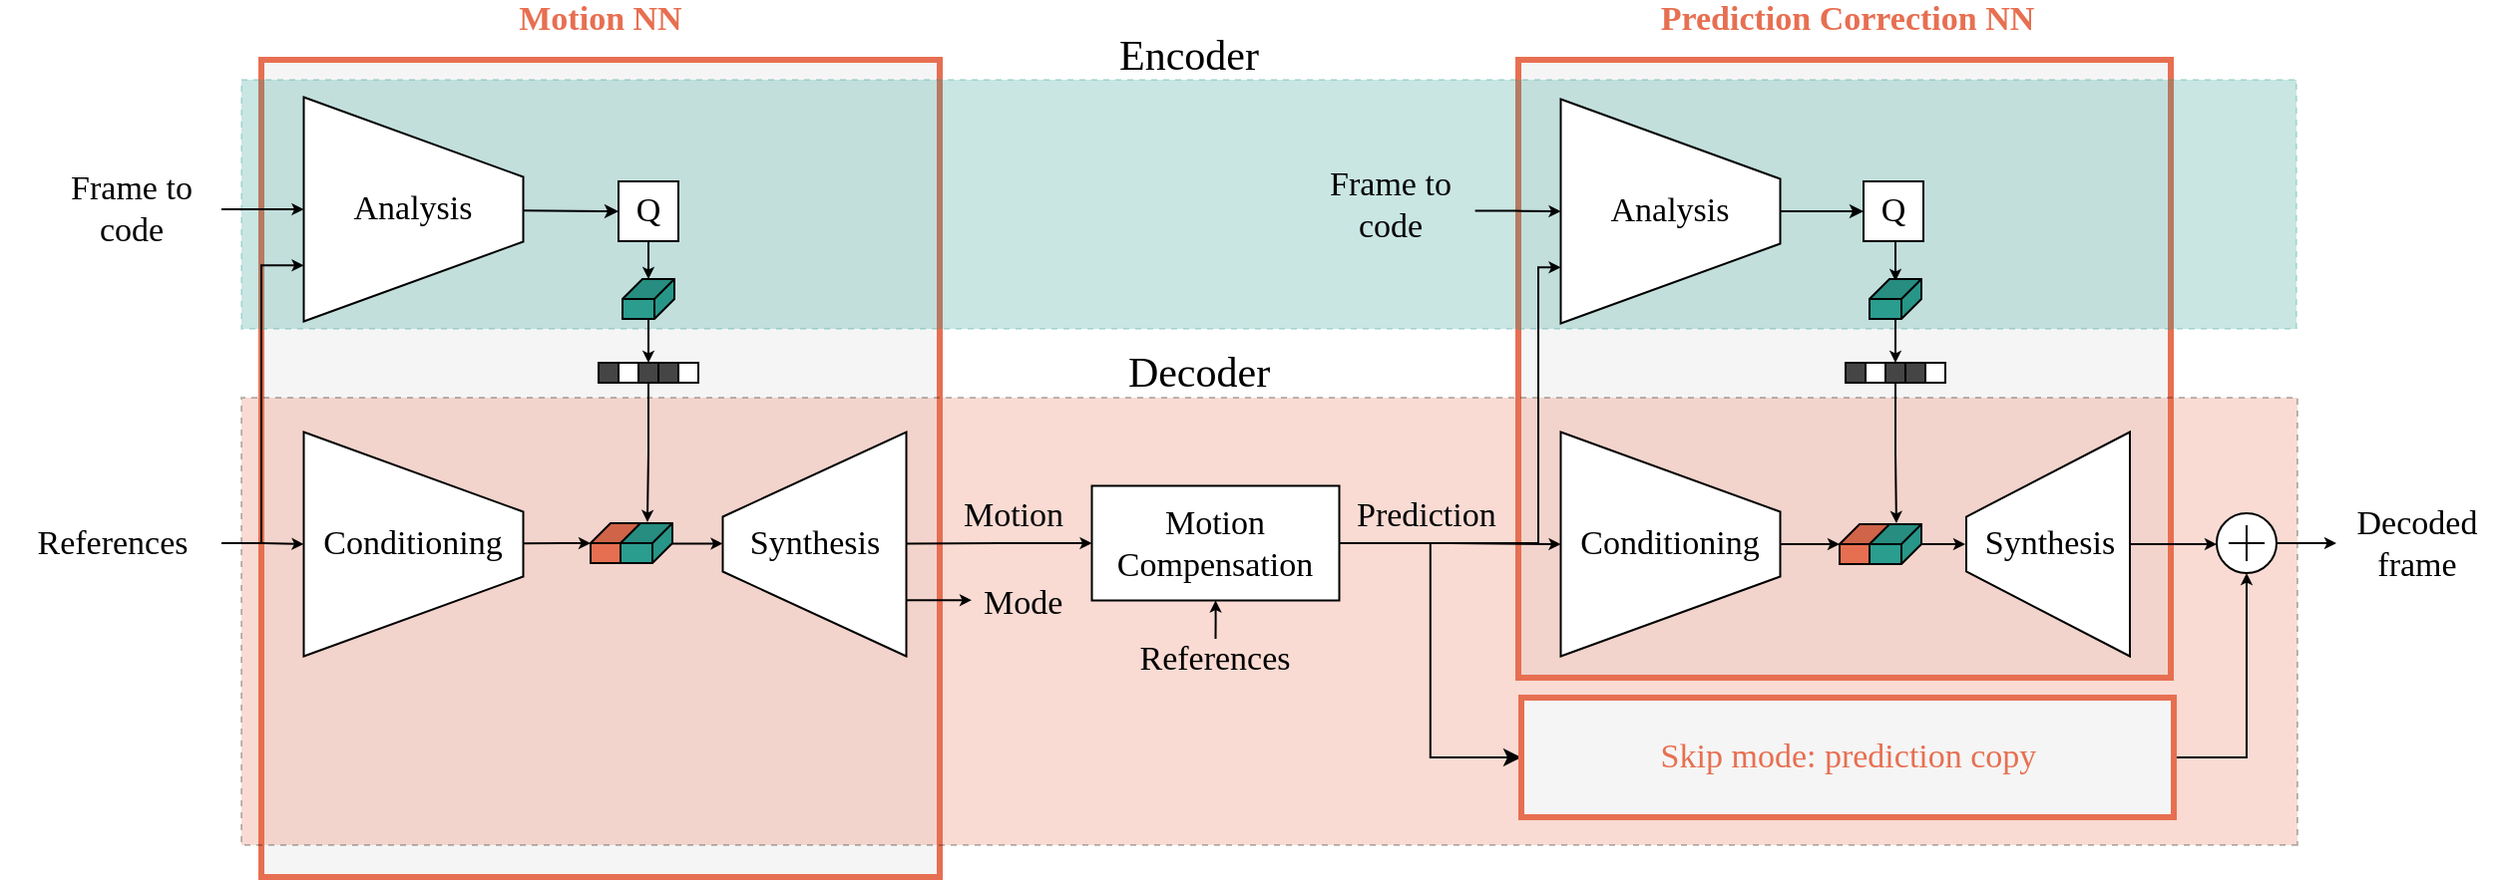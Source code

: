 <mxfile version="15.6.6" type="device"><diagram id="x5nyCVbzvxj87RiHNM_N" name="Page-1"><mxGraphModel dx="1426" dy="1970" grid="1" gridSize="10" guides="1" tooltips="1" connect="1" arrows="1" fold="1" page="1" pageScale="1" pageWidth="827" pageHeight="1169" math="1" shadow="0"><root><mxCell id="0"/><mxCell id="1" parent="0"/><mxCell id="wRGdmiUi9rNJZTB1oLYi-10" value="" style="rounded=0;whiteSpace=wrap;html=1;fontFamily=Raleway;fillColor=#f5f5f5;strokeColor=#E76F51;fontColor=#333333;strokeWidth=3;" parent="1" vertex="1"><mxGeometry x="840" y="-80" width="327" height="310" as="geometry"/></mxCell><mxCell id="wRGdmiUi9rNJZTB1oLYi-8" value="" style="rounded=0;whiteSpace=wrap;html=1;fontFamily=Raleway;fillColor=#f5f5f5;strokeColor=#E76F51;fontColor=#333333;strokeWidth=3;" parent="1" vertex="1"><mxGeometry x="210" y="-80" width="340" height="410" as="geometry"/></mxCell><mxCell id="dVJc-ff-XaMUtBizI61V-1" value="" style="rounded=0;whiteSpace=wrap;html=1;fontFamily=Raleway;fontSize=17;strokeWidth=1;dashed=1;opacity=25;perimeterSpacing=0;rotation=-180;strokeColor=default;fillColor=#E76F51;fontStyle=0;fontColor=default;labelBackgroundColor=default;" parent="1" vertex="1"><mxGeometry x="200" y="89.5" width="1030.5" height="224.5" as="geometry"/></mxCell><mxCell id="FuKukY_1CJBOPl5QWAVC-3" value="" style="shape=cube;whiteSpace=wrap;html=1;boundedLbl=1;backgroundOutline=1;darkOpacity=0.05;darkOpacity2=0.1;size=10;direction=south;perimeterSpacing=0;shadow=0;sketch=0;strokeWidth=1;fillColor=#E76F51;fontStyle=0" parent="1" vertex="1"><mxGeometry x="375" y="152.5" width="26" height="20" as="geometry"/></mxCell><mxCell id="FuKukY_1CJBOPl5QWAVC-4" style="edgeStyle=orthogonalEdgeStyle;rounded=0;orthogonalLoop=1;jettySize=auto;html=1;fontSize=21;endSize=3;strokeWidth=1;fontStyle=0;entryX=0;entryY=0;entryDx=10;entryDy=26.0;entryPerimeter=0;" parent="1" source="FuKukY_1CJBOPl5QWAVC-5" target="FuKukY_1CJBOPl5QWAVC-3" edge="1"><mxGeometry relative="1" as="geometry"><Array as="points"><mxPoint x="361" y="163"/></Array><mxPoint x="350" y="163" as="targetPoint"/></mxGeometry></mxCell><mxCell id="FuKukY_1CJBOPl5QWAVC-5" value="&lt;span style=&quot;font-size: 17px&quot;&gt;&lt;font style=&quot;font-size: 17px&quot; face=&quot;Raleway&quot;&gt;Conditioning&lt;/font&gt;&lt;/span&gt;" style="shape=trapezoid;perimeter=trapezoidPerimeter;whiteSpace=wrap;html=1;fixedSize=1;rotation=90;horizontal=0;fontSize=17;size=40;strokeWidth=1;fontStyle=0" parent="1" vertex="1"><mxGeometry x="230" y="108" width="112.5" height="110" as="geometry"/></mxCell><mxCell id="dVJc-ff-XaMUtBizI61V-131" value="" style="shape=cube;whiteSpace=wrap;html=1;boundedLbl=1;backgroundOutline=1;darkOpacity=0.05;darkOpacity2=0.1;size=10;direction=south;perimeterSpacing=0;shadow=0;sketch=0;strokeWidth=1;fillColor=#E76F51;fontStyle=0" parent="1" vertex="1"><mxGeometry x="1001" y="153" width="26" height="20" as="geometry"/></mxCell><mxCell id="dVJc-ff-XaMUtBizI61V-3" value="" style="rounded=0;whiteSpace=wrap;html=1;fontFamily=Raleway;fontSize=17;strokeColor=#2A9D8F;strokeWidth=1;dashed=1;fillColor=#2A9D8F;opacity=25;perimeterSpacing=0;fontStyle=0;fontColor=default;" parent="1" vertex="1"><mxGeometry x="200" y="-70" width="1030" height="125" as="geometry"/></mxCell><mxCell id="dVJc-ff-XaMUtBizI61V-5" style="edgeStyle=orthogonalEdgeStyle;rounded=0;orthogonalLoop=1;jettySize=auto;html=1;entryX=0;entryY=0.5;entryDx=0;entryDy=0;fontSize=17;strokeWidth=1;endSize=4;fontStyle=0" parent="1" source="dVJc-ff-XaMUtBizI61V-6" target="dVJc-ff-XaMUtBizI61V-10" edge="1"><mxGeometry relative="1" as="geometry"><Array as="points"><mxPoint x="380" y="-4"/></Array></mxGeometry></mxCell><mxCell id="wRGdmiUi9rNJZTB1oLYi-3" style="edgeStyle=orthogonalEdgeStyle;rounded=0;orthogonalLoop=1;jettySize=auto;html=1;fontFamily=Raleway;exitX=1;exitY=0.5;exitDx=0;exitDy=0;endSize=3;strokeColor=default;labelBackgroundColor=default;fontColor=default;" parent="1" source="dVJc-ff-XaMUtBizI61V-114" target="dVJc-ff-XaMUtBizI61V-6" edge="1"><mxGeometry relative="1" as="geometry"/></mxCell><mxCell id="dVJc-ff-XaMUtBizI61V-6" value="&lt;span style=&quot;font-size: 17px;&quot;&gt;&lt;font style=&quot;font-size: 17px;&quot; face=&quot;Raleway&quot;&gt;Analysis&lt;/font&gt;&lt;/span&gt;" style="shape=trapezoid;perimeter=trapezoidPerimeter;whiteSpace=wrap;html=1;fixedSize=1;rotation=90;horizontal=0;fontSize=17;size=40;strokeWidth=1;fontStyle=0" parent="1" vertex="1"><mxGeometry x="230" y="-60" width="112.5" height="110" as="geometry"/></mxCell><mxCell id="dVJc-ff-XaMUtBizI61V-30" style="edgeStyle=orthogonalEdgeStyle;rounded=0;orthogonalLoop=1;jettySize=auto;html=1;entryX=0;entryY=0.5;entryDx=0;entryDy=0;strokeWidth=1;endSize=3;fontStyle=0;strokeColor=default;labelBackgroundColor=default;fontColor=default;" parent="1" source="dVJc-ff-XaMUtBizI61V-8" target="dVJc-ff-XaMUtBizI61V-29" edge="1"><mxGeometry relative="1" as="geometry"><Array as="points"><mxPoint x="580" y="163"/></Array></mxGeometry></mxCell><mxCell id="-Os-trmazJdgMfm5-Dlh-6" style="edgeStyle=orthogonalEdgeStyle;rounded=0;orthogonalLoop=1;jettySize=auto;html=1;exitX=0.25;exitY=1;exitDx=0;exitDy=0;labelBackgroundColor=default;fontSize=17;fontColor=default;endSize=3;strokeColor=default;" edge="1" parent="1" source="dVJc-ff-XaMUtBizI61V-8"><mxGeometry relative="1" as="geometry"><mxPoint x="566" y="191" as="targetPoint"/></mxGeometry></mxCell><mxCell id="dVJc-ff-XaMUtBizI61V-8" value="&lt;span style=&quot;font-size: 17px&quot;&gt;&lt;font style=&quot;font-size: 17px&quot; face=&quot;Raleway&quot;&gt;Synthesis&lt;/font&gt;&lt;/span&gt;" style="shape=trapezoid;perimeter=trapezoidPerimeter;html=1;fixedSize=1;rotation=90;horizontal=0;fontSize=17;size=42.5;strokeWidth=1;direction=west;labelBackgroundColor=#ffffff;fontStyle=0" parent="1" vertex="1"><mxGeometry x="431" y="117" width="112.5" height="92" as="geometry"/></mxCell><mxCell id="dVJc-ff-XaMUtBizI61V-88" style="edgeStyle=orthogonalEdgeStyle;rounded=0;orthogonalLoop=1;jettySize=auto;html=1;fontSize=21;endSize=3;strokeWidth=1;fontStyle=0" parent="1" source="dVJc-ff-XaMUtBizI61V-10" target="dVJc-ff-XaMUtBizI61V-78" edge="1"><mxGeometry relative="1" as="geometry"><mxPoint x="381" y="-5" as="targetPoint"/><Array as="points"><mxPoint x="391" y="-5"/><mxPoint x="391" y="-5"/></Array></mxGeometry></mxCell><mxCell id="dVJc-ff-XaMUtBizI61V-10" value="Q" style="rounded=0;whiteSpace=wrap;html=1;fontSize=17;fontFamily=Raleway;spacing=0;fontStyle=0;strokeWidth=1;" parent="1" vertex="1"><mxGeometry x="389" y="-19" width="30" height="30" as="geometry"/></mxCell><mxCell id="dVJc-ff-XaMUtBizI61V-11" value="" style="group;fontStyle=0;strokeWidth=1;" parent="1" vertex="1" connectable="0"><mxGeometry x="379" y="72" width="50" height="10" as="geometry"/></mxCell><mxCell id="dVJc-ff-XaMUtBizI61V-12" value="" style="rounded=0;whiteSpace=wrap;html=1;fontSize=17;fillColor=#454545;strokeWidth=1;fontStyle=0" parent="dVJc-ff-XaMUtBizI61V-11" vertex="1"><mxGeometry width="10" height="10" as="geometry"/></mxCell><mxCell id="dVJc-ff-XaMUtBizI61V-13" value="" style="rounded=0;whiteSpace=wrap;html=1;fontSize=17;strokeWidth=1;fontStyle=0" parent="dVJc-ff-XaMUtBizI61V-11" vertex="1"><mxGeometry x="10" width="10" height="10" as="geometry"/></mxCell><mxCell id="dVJc-ff-XaMUtBizI61V-14" value="" style="rounded=0;whiteSpace=wrap;html=1;fontSize=17;fillColor=#454545;strokeWidth=1;fontStyle=0" parent="dVJc-ff-XaMUtBizI61V-11" vertex="1"><mxGeometry x="20" width="10" height="10" as="geometry"/></mxCell><mxCell id="dVJc-ff-XaMUtBizI61V-15" value="" style="rounded=0;whiteSpace=wrap;html=1;fontSize=17;fillColor=#454545;strokeWidth=1;fontStyle=0" parent="dVJc-ff-XaMUtBizI61V-11" vertex="1"><mxGeometry x="30" width="10" height="10" as="geometry"/></mxCell><mxCell id="dVJc-ff-XaMUtBizI61V-16" value="" style="rounded=0;whiteSpace=wrap;html=1;fontSize=17;strokeWidth=1;fontStyle=0" parent="dVJc-ff-XaMUtBizI61V-11" vertex="1"><mxGeometry x="40" width="10" height="10" as="geometry"/></mxCell><mxCell id="dVJc-ff-XaMUtBizI61V-93" style="edgeStyle=orthogonalEdgeStyle;rounded=0;orthogonalLoop=1;jettySize=auto;html=1;entryX=0.75;entryY=1;entryDx=0;entryDy=0;fontSize=21;endSize=3;strokeWidth=1;fontStyle=0" parent="1" source="dVJc-ff-XaMUtBizI61V-29" target="dVJc-ff-XaMUtBizI61V-97" edge="1"><mxGeometry relative="1" as="geometry"><mxPoint x="750" y="10" as="targetPoint"/><Array as="points"><mxPoint x="850" y="163"/><mxPoint x="850" y="24"/></Array></mxGeometry></mxCell><mxCell id="dVJc-ff-XaMUtBizI61V-130" style="edgeStyle=orthogonalEdgeStyle;rounded=0;orthogonalLoop=1;jettySize=auto;html=1;entryX=0.5;entryY=1;entryDx=0;entryDy=0;fontSize=21;endSize=3;strokeWidth=1;fontStyle=0" parent="1" source="dVJc-ff-XaMUtBizI61V-29" target="dVJc-ff-XaMUtBizI61V-129" edge="1"><mxGeometry relative="1" as="geometry"/></mxCell><mxCell id="-Os-trmazJdgMfm5-Dlh-2" style="edgeStyle=orthogonalEdgeStyle;rounded=0;orthogonalLoop=1;jettySize=auto;html=1;entryX=0;entryY=0.5;entryDx=0;entryDy=0;fontColor=default;" edge="1" parent="1" source="dVJc-ff-XaMUtBizI61V-29" target="-Os-trmazJdgMfm5-Dlh-1"><mxGeometry relative="1" as="geometry"/></mxCell><mxCell id="dVJc-ff-XaMUtBizI61V-29" value="Motion Compensation" style="rounded=0;whiteSpace=wrap;html=1;fontSize=17;fontFamily=Raleway;spacing=0;fontStyle=0;strokeWidth=1;fillColor=default;strokeColor=default;fontColor=default;" parent="1" vertex="1"><mxGeometry x="626.25" y="133.75" width="124" height="57.5" as="geometry"/></mxCell><mxCell id="dVJc-ff-XaMUtBizI61V-121" style="edgeStyle=orthogonalEdgeStyle;rounded=0;orthogonalLoop=1;jettySize=auto;html=1;fontSize=21;endSize=3;strokeWidth=1;exitX=0.5;exitY=1;exitDx=0;exitDy=0;fontStyle=0" parent="1" source="dVJc-ff-XaMUtBizI61V-98" edge="1"><mxGeometry relative="1" as="geometry"><mxPoint x="1190" y="163" as="targetPoint"/><mxPoint x="1140" y="163" as="sourcePoint"/></mxGeometry></mxCell><mxCell id="dVJc-ff-XaMUtBizI61V-89" style="edgeStyle=orthogonalEdgeStyle;rounded=0;orthogonalLoop=1;jettySize=auto;html=1;entryX=0.5;entryY=0;entryDx=0;entryDy=0;fontSize=21;endSize=3;strokeWidth=1;fontStyle=0" parent="1" source="dVJc-ff-XaMUtBizI61V-78" target="dVJc-ff-XaMUtBizI61V-14" edge="1"><mxGeometry relative="1" as="geometry"/></mxCell><mxCell id="dVJc-ff-XaMUtBizI61V-78" value="" style="shape=cube;whiteSpace=wrap;html=1;boundedLbl=1;backgroundOutline=1;darkOpacity=0.05;darkOpacity2=0.1;size=10;direction=south;perimeterSpacing=0;shadow=0;sketch=0;strokeWidth=1;fillColor=#2A9D8F;fontStyle=0" parent="1" vertex="1"><mxGeometry x="391" y="30" width="26" height="20" as="geometry"/></mxCell><mxCell id="dVJc-ff-XaMUtBizI61V-92" style="edgeStyle=orthogonalEdgeStyle;rounded=0;orthogonalLoop=1;jettySize=auto;html=1;fontSize=21;endSize=3;strokeWidth=1;fontStyle=0" parent="1" source="dVJc-ff-XaMUtBizI61V-90" target="dVJc-ff-XaMUtBizI61V-8" edge="1"><mxGeometry relative="1" as="geometry"><Array as="points"><mxPoint x="436" y="163"/><mxPoint x="436" y="163"/></Array></mxGeometry></mxCell><mxCell id="dVJc-ff-XaMUtBizI61V-90" value="" style="shape=cube;whiteSpace=wrap;html=1;boundedLbl=1;backgroundOutline=1;darkOpacity=0.05;darkOpacity2=0.1;size=10;direction=south;perimeterSpacing=0;shadow=0;sketch=0;strokeWidth=1;fillColor=#2A9D8F;fontStyle=0" parent="1" vertex="1"><mxGeometry x="390" y="152.5" width="26" height="20" as="geometry"/></mxCell><mxCell id="dVJc-ff-XaMUtBizI61V-91" style="edgeStyle=orthogonalEdgeStyle;rounded=0;orthogonalLoop=1;jettySize=auto;html=1;entryX=-0.027;entryY=0.482;entryDx=0;entryDy=0;entryPerimeter=0;fontSize=21;endSize=3;strokeWidth=1;fontStyle=0" parent="1" source="dVJc-ff-XaMUtBizI61V-14" target="dVJc-ff-XaMUtBizI61V-90" edge="1"><mxGeometry relative="1" as="geometry"/></mxCell><mxCell id="dVJc-ff-XaMUtBizI61V-96" style="edgeStyle=orthogonalEdgeStyle;rounded=0;orthogonalLoop=1;jettySize=auto;html=1;entryX=0;entryY=0.5;entryDx=0;entryDy=0;fontSize=17;strokeWidth=1;endSize=4;fontStyle=0" parent="1" source="dVJc-ff-XaMUtBizI61V-97" target="dVJc-ff-XaMUtBizI61V-100" edge="1"><mxGeometry relative="1" as="geometry"><Array as="points"><mxPoint x="905" y="-4.5"/><mxPoint x="905" y="-4.5"/></Array></mxGeometry></mxCell><mxCell id="dVJc-ff-XaMUtBizI61V-97" value="&lt;span style=&quot;font-size: 17px;&quot;&gt;&lt;font style=&quot;font-size: 17px;&quot; face=&quot;Raleway&quot;&gt;Analysis&lt;/font&gt;&lt;/span&gt;" style="shape=trapezoid;perimeter=trapezoidPerimeter;whiteSpace=wrap;html=1;fixedSize=1;rotation=90;horizontal=0;fontSize=17;size=40;strokeWidth=1;fontStyle=0" parent="1" vertex="1"><mxGeometry x="860" y="-59" width="112.5" height="110" as="geometry"/></mxCell><mxCell id="dVJc-ff-XaMUtBizI61V-98" value="&lt;span style=&quot;font-size: 17px&quot;&gt;&lt;font style=&quot;font-size: 17px&quot; face=&quot;Raleway&quot;&gt;Synthesis&lt;/font&gt;&lt;/span&gt;" style="shape=trapezoid;perimeter=trapezoidPerimeter;html=1;fixedSize=1;rotation=90;horizontal=0;fontSize=17;size=42.5;strokeWidth=1;direction=west;labelBackgroundColor=#ffffff;fontStyle=0" parent="1" vertex="1"><mxGeometry x="1049.25" y="122" width="112.5" height="82" as="geometry"/></mxCell><mxCell id="wRGdmiUi9rNJZTB1oLYi-7" style="edgeStyle=orthogonalEdgeStyle;rounded=0;orthogonalLoop=1;jettySize=auto;html=1;entryX=0.037;entryY=0.412;entryDx=0;entryDy=0;entryPerimeter=0;fontFamily=Raleway;endSize=3;" parent="1" edge="1"><mxGeometry relative="1" as="geometry"><mxPoint x="1029" y="11" as="sourcePoint"/><mxPoint x="1029.288" y="30.74" as="targetPoint"/><Array as="points"><mxPoint x="1029" y="31"/><mxPoint x="1029" y="31"/></Array></mxGeometry></mxCell><mxCell id="dVJc-ff-XaMUtBizI61V-100" value="Q" style="rounded=0;whiteSpace=wrap;html=1;fontSize=17;fontFamily=Raleway;spacing=0;fontStyle=0;strokeWidth=1;" parent="1" vertex="1"><mxGeometry x="1013" y="-19" width="30" height="30" as="geometry"/></mxCell><mxCell id="dVJc-ff-XaMUtBizI61V-101" value="" style="group;fontStyle=0;strokeWidth=1;" parent="1" vertex="1" connectable="0"><mxGeometry x="1004" y="72" width="50" height="10" as="geometry"/></mxCell><mxCell id="dVJc-ff-XaMUtBizI61V-102" value="" style="rounded=0;whiteSpace=wrap;html=1;fontSize=17;fillColor=#454545;strokeWidth=1;fontStyle=0" parent="dVJc-ff-XaMUtBizI61V-101" vertex="1"><mxGeometry width="10" height="10" as="geometry"/></mxCell><mxCell id="dVJc-ff-XaMUtBizI61V-103" value="" style="rounded=0;whiteSpace=wrap;html=1;fontSize=17;strokeWidth=1;fontStyle=0" parent="dVJc-ff-XaMUtBizI61V-101" vertex="1"><mxGeometry x="10" width="10" height="10" as="geometry"/></mxCell><mxCell id="dVJc-ff-XaMUtBizI61V-104" value="" style="rounded=0;whiteSpace=wrap;html=1;fontSize=17;fillColor=#454545;strokeWidth=1;fontStyle=0" parent="dVJc-ff-XaMUtBizI61V-101" vertex="1"><mxGeometry x="20" width="10" height="10" as="geometry"/></mxCell><mxCell id="dVJc-ff-XaMUtBizI61V-105" value="" style="rounded=0;whiteSpace=wrap;html=1;fontSize=17;fillColor=#454545;strokeWidth=1;fontStyle=0" parent="dVJc-ff-XaMUtBizI61V-101" vertex="1"><mxGeometry x="30" width="10" height="10" as="geometry"/></mxCell><mxCell id="dVJc-ff-XaMUtBizI61V-106" value="" style="rounded=0;whiteSpace=wrap;html=1;fontSize=17;strokeWidth=1;fontStyle=0" parent="dVJc-ff-XaMUtBizI61V-101" vertex="1"><mxGeometry x="40" width="10" height="10" as="geometry"/></mxCell><mxCell id="dVJc-ff-XaMUtBizI61V-107" style="edgeStyle=orthogonalEdgeStyle;rounded=0;orthogonalLoop=1;jettySize=auto;html=1;entryX=0.5;entryY=0;entryDx=0;entryDy=0;fontSize=21;endSize=3;strokeWidth=1;fontStyle=0" parent="1" source="dVJc-ff-XaMUtBizI61V-108" target="dVJc-ff-XaMUtBizI61V-104" edge="1"><mxGeometry relative="1" as="geometry"/></mxCell><mxCell id="dVJc-ff-XaMUtBizI61V-108" value="" style="shape=cube;whiteSpace=wrap;html=1;boundedLbl=1;backgroundOutline=1;darkOpacity=0.05;darkOpacity2=0.1;size=10;direction=south;perimeterSpacing=0;shadow=0;sketch=0;strokeWidth=1;fillColor=#2A9D8F;fontStyle=0" parent="1" vertex="1"><mxGeometry x="1016" y="30" width="26" height="20" as="geometry"/></mxCell><mxCell id="dVJc-ff-XaMUtBizI61V-109" style="edgeStyle=orthogonalEdgeStyle;rounded=0;orthogonalLoop=1;jettySize=auto;html=1;fontSize=21;endSize=3;strokeWidth=1;fontStyle=0" parent="1" source="dVJc-ff-XaMUtBizI61V-110" edge="1"><mxGeometry relative="1" as="geometry"><Array as="points"><mxPoint x="1042" y="163.5"/><mxPoint x="1042" y="163.5"/></Array><mxPoint x="1064" y="163" as="targetPoint"/></mxGeometry></mxCell><mxCell id="dVJc-ff-XaMUtBizI61V-110" value="" style="shape=cube;whiteSpace=wrap;html=1;boundedLbl=1;backgroundOutline=1;darkOpacity=0.05;darkOpacity2=0.1;size=10;direction=south;perimeterSpacing=0;shadow=0;sketch=0;strokeWidth=1;fillColor=#2A9D8F;fontStyle=0" parent="1" vertex="1"><mxGeometry x="1016" y="153" width="26" height="20" as="geometry"/></mxCell><mxCell id="dVJc-ff-XaMUtBizI61V-111" style="edgeStyle=orthogonalEdgeStyle;rounded=0;orthogonalLoop=1;jettySize=auto;html=1;entryX=-0.027;entryY=0.482;entryDx=0;entryDy=0;entryPerimeter=0;fontSize=21;endSize=3;strokeWidth=1;fontStyle=0" parent="1" source="dVJc-ff-XaMUtBizI61V-104" target="dVJc-ff-XaMUtBizI61V-110" edge="1"><mxGeometry relative="1" as="geometry"/></mxCell><mxCell id="dVJc-ff-XaMUtBizI61V-114" value="Frame to code" style="text;html=1;strokeColor=none;fillColor=none;align=center;verticalAlign=middle;whiteSpace=wrap;rounded=0;fontFamily=Raleway;fontSize=17;fontStyle=0;strokeWidth=1;direction=east;" parent="1" vertex="1"><mxGeometry x="100" y="-15" width="90" height="20" as="geometry"/></mxCell><mxCell id="dVJc-ff-XaMUtBizI61V-115" value="Frame to code" style="text;html=1;strokeColor=none;fillColor=none;align=center;verticalAlign=middle;whiteSpace=wrap;rounded=0;fontFamily=Raleway;fontSize=17;fontStyle=0;strokeWidth=1;" parent="1" vertex="1"><mxGeometry x="736" y="-17" width="80" height="20" as="geometry"/></mxCell><mxCell id="dVJc-ff-XaMUtBizI61V-117" style="edgeStyle=orthogonalEdgeStyle;rounded=0;orthogonalLoop=1;jettySize=auto;html=1;fontSize=17;strokeWidth=1;endSize=3;exitX=1.029;exitY=0.638;exitDx=0;exitDy=0;entryX=0.5;entryY=1;entryDx=0;entryDy=0;exitPerimeter=0;fontStyle=0" parent="1" source="dVJc-ff-XaMUtBizI61V-115" target="dVJc-ff-XaMUtBizI61V-97" edge="1"><mxGeometry relative="1" as="geometry"><mxPoint x="701" y="-4" as="sourcePoint"/><mxPoint x="760" y="-4" as="targetPoint"/></mxGeometry></mxCell><mxCell id="dVJc-ff-XaMUtBizI61V-122" value="&lt;div&gt;Decoded frame&lt;/div&gt;" style="text;html=1;strokeColor=none;fillColor=none;align=center;verticalAlign=middle;whiteSpace=wrap;rounded=0;fontFamily=Raleway;fontSize=17;fontStyle=0;strokeWidth=1;fontColor=default;" parent="1" vertex="1"><mxGeometry x="1250" y="152.5" width="81" height="20" as="geometry"/></mxCell><mxCell id="dVJc-ff-XaMUtBizI61V-123" value="&lt;font face=&quot;Raleway&quot;&gt;Encoder&lt;/font&gt;" style="text;html=1;strokeColor=none;fillColor=none;align=center;verticalAlign=middle;whiteSpace=wrap;rounded=0;labelBackgroundColor=none;fontSize=21;opacity=25;fontStyle=0;strokeWidth=1;" parent="1" vertex="1"><mxGeometry x="625" y="-95" width="100" height="25" as="geometry"/></mxCell><mxCell id="dVJc-ff-XaMUtBizI61V-124" value="&lt;font face=&quot;Raleway&quot;&gt;Decoder&lt;/font&gt;" style="text;html=1;strokeColor=none;fillColor=none;align=center;verticalAlign=middle;whiteSpace=wrap;rounded=0;labelBackgroundColor=none;fontSize=21;opacity=25;fontStyle=0;strokeWidth=1;fontColor=default;" parent="1" vertex="1"><mxGeometry x="630.25" y="64.5" width="100" height="25" as="geometry"/></mxCell><mxCell id="dVJc-ff-XaMUtBizI61V-126" style="edgeStyle=orthogonalEdgeStyle;rounded=0;orthogonalLoop=1;jettySize=auto;html=1;entryX=0.5;entryY=1;entryDx=0;entryDy=0;fontSize=21;endSize=3;strokeWidth=1;fontStyle=0;exitX=0.5;exitY=0;exitDx=0;exitDy=0;strokeColor=default;labelBackgroundColor=default;fontColor=default;" parent="1" source="dVJc-ff-XaMUtBizI61V-125" target="dVJc-ff-XaMUtBizI61V-29" edge="1"><mxGeometry relative="1" as="geometry"><Array as="points"><mxPoint x="688" y="200"/></Array></mxGeometry></mxCell><mxCell id="dVJc-ff-XaMUtBizI61V-125" value="References" style="text;html=1;strokeColor=none;fillColor=none;align=center;verticalAlign=middle;whiteSpace=wrap;rounded=0;fontFamily=Raleway;fontSize=17;fontStyle=0;strokeWidth=1;fontColor=default;" parent="1" vertex="1"><mxGeometry x="633.25" y="210.5" width="110" height="20" as="geometry"/></mxCell><mxCell id="dVJc-ff-XaMUtBizI61V-132" style="edgeStyle=orthogonalEdgeStyle;rounded=0;orthogonalLoop=1;jettySize=auto;html=1;entryX=0;entryY=0;entryDx=10;entryDy=26;entryPerimeter=0;fontSize=21;endSize=3;strokeWidth=1;fontStyle=0" parent="1" source="dVJc-ff-XaMUtBizI61V-129" target="dVJc-ff-XaMUtBizI61V-131" edge="1"><mxGeometry relative="1" as="geometry"/></mxCell><mxCell id="dVJc-ff-XaMUtBizI61V-129" value="&lt;font face=&quot;Raleway&quot;&gt;Conditioning&lt;/font&gt;" style="shape=trapezoid;perimeter=trapezoidPerimeter;whiteSpace=wrap;html=1;fixedSize=1;rotation=90;horizontal=0;fontSize=17;size=40;strokeWidth=1;fontStyle=0" parent="1" vertex="1"><mxGeometry x="860" y="108" width="112.5" height="110" as="geometry"/></mxCell><mxCell id="FuKukY_1CJBOPl5QWAVC-7" style="edgeStyle=orthogonalEdgeStyle;rounded=0;orthogonalLoop=1;jettySize=auto;html=1;entryX=0.5;entryY=1;entryDx=0;entryDy=0;endSize=3;strokeWidth=1;fontStyle=0" parent="1" source="FuKukY_1CJBOPl5QWAVC-6" target="FuKukY_1CJBOPl5QWAVC-5" edge="1"><mxGeometry relative="1" as="geometry"/></mxCell><mxCell id="80aB3l5eEtsMlgRS_nt9-2" style="edgeStyle=orthogonalEdgeStyle;rounded=0;orthogonalLoop=1;jettySize=auto;html=1;entryX=0.75;entryY=1;entryDx=0;entryDy=0;strokeWidth=1;exitX=1;exitY=0.5;exitDx=0;exitDy=0;endSize=3;strokeColor=default;labelBackgroundColor=default;fontColor=default;" parent="1" source="FuKukY_1CJBOPl5QWAVC-6" target="dVJc-ff-XaMUtBizI61V-6" edge="1"><mxGeometry relative="1" as="geometry"><Array as="points"><mxPoint x="210" y="162"/><mxPoint x="210" y="23"/></Array></mxGeometry></mxCell><mxCell id="FuKukY_1CJBOPl5QWAVC-6" value="References" style="text;html=1;strokeColor=none;fillColor=none;align=center;verticalAlign=middle;whiteSpace=wrap;rounded=0;fontFamily=Raleway;fontSize=17;strokeWidth=1;fontStyle=0" parent="1" vertex="1"><mxGeometry x="79.5" y="152.5" width="110.5" height="20" as="geometry"/></mxCell><mxCell id="80aB3l5eEtsMlgRS_nt9-1" value="&lt;font style=&quot;font-size: 17px&quot; face=&quot;Raleway&quot;&gt;Motion &lt;br&gt;&lt;/font&gt;" style="text;html=1;strokeColor=none;fillColor=none;align=center;verticalAlign=middle;whiteSpace=wrap;rounded=0;labelBackgroundColor=none;fontSize=21;opacity=25;fontStyle=0;strokeWidth=1;fontColor=default;" parent="1" vertex="1"><mxGeometry x="547" y="133.75" width="80" height="25" as="geometry"/></mxCell><mxCell id="wRGdmiUi9rNJZTB1oLYi-5" value="&lt;font style=&quot;font-size: 17px&quot; face=&quot;Raleway&quot;&gt;Prediction&lt;br&gt;&lt;/font&gt;" style="text;html=1;strokeColor=none;fillColor=none;align=left;verticalAlign=middle;whiteSpace=wrap;rounded=0;labelBackgroundColor=none;fontSize=21;opacity=25;fontStyle=0;strokeWidth=1;" parent="1" vertex="1"><mxGeometry x="757" y="133.75" width="90" height="25" as="geometry"/></mxCell><mxCell id="wRGdmiUi9rNJZTB1oLYi-9" value="Motion NN" style="text;html=1;strokeColor=none;fillColor=none;align=center;verticalAlign=middle;whiteSpace=wrap;rounded=0;fontFamily=Raleway;fontSize=17;fontStyle=1;strokeWidth=1;direction=east;fontColor=#E76F51;" parent="1" vertex="1"><mxGeometry x="210" y="-110" width="340" height="20" as="geometry"/></mxCell><mxCell id="wRGdmiUi9rNJZTB1oLYi-12" value="Prediction Correction NN" style="text;html=1;strokeColor=none;fillColor=none;align=center;verticalAlign=middle;whiteSpace=wrap;rounded=0;fontFamily=Raleway;fontSize=17;fontStyle=1;strokeWidth=1;direction=east;fontColor=#E76F51;" parent="1" vertex="1"><mxGeometry x="840" y="-110" width="330" height="20" as="geometry"/></mxCell><mxCell id="-Os-trmazJdgMfm5-Dlh-4" style="edgeStyle=orthogonalEdgeStyle;rounded=0;orthogonalLoop=1;jettySize=auto;html=1;entryX=0.5;entryY=1;entryDx=0;entryDy=0;entryPerimeter=0;fontColor=default;endSize=3;strokeColor=default;labelBackgroundColor=default;" edge="1" parent="1" source="-Os-trmazJdgMfm5-Dlh-1" target="-Os-trmazJdgMfm5-Dlh-3"><mxGeometry relative="1" as="geometry"/></mxCell><mxCell id="-Os-trmazJdgMfm5-Dlh-1" value="&lt;font style=&quot;font-size: 17px&quot; color=&quot;#e76f51&quot;&gt;Skip mode: prediction copy&lt;/font&gt;" style="rounded=0;whiteSpace=wrap;html=1;fontFamily=Raleway;fillColor=#f5f5f5;strokeColor=#E76F51;fontColor=#333333;strokeWidth=3;" vertex="1" parent="1"><mxGeometry x="841.5" y="240" width="327" height="60" as="geometry"/></mxCell><mxCell id="-Os-trmazJdgMfm5-Dlh-5" style="edgeStyle=orthogonalEdgeStyle;rounded=0;orthogonalLoop=1;jettySize=auto;html=1;entryX=0;entryY=0.5;entryDx=0;entryDy=0;labelBackgroundColor=default;fontColor=default;endSize=3;strokeColor=default;" edge="1" parent="1" source="-Os-trmazJdgMfm5-Dlh-3" target="dVJc-ff-XaMUtBizI61V-122"><mxGeometry relative="1" as="geometry"/></mxCell><mxCell id="-Os-trmazJdgMfm5-Dlh-3" value="" style="verticalLabelPosition=bottom;shadow=0;dashed=0;align=center;html=1;verticalAlign=top;shape=mxgraph.electrical.abstract.summation_point;fontColor=default;strokeColor=default;fillColor=default;aspect=fixed;strokeWidth=1;" vertex="1" parent="1"><mxGeometry x="1190" y="147.5" width="30" height="30" as="geometry"/></mxCell><mxCell id="-Os-trmazJdgMfm5-Dlh-7" value="&lt;font style=&quot;font-size: 17px&quot; face=&quot;Raleway&quot;&gt;Mode&lt;br&gt;&lt;/font&gt;" style="text;html=1;strokeColor=none;fillColor=none;align=left;verticalAlign=middle;whiteSpace=wrap;rounded=0;labelBackgroundColor=none;fontSize=21;opacity=25;fontStyle=0;strokeWidth=1;fontColor=default;" vertex="1" parent="1"><mxGeometry x="570.25" y="177.5" width="60" height="25" as="geometry"/></mxCell></root></mxGraphModel></diagram></mxfile>